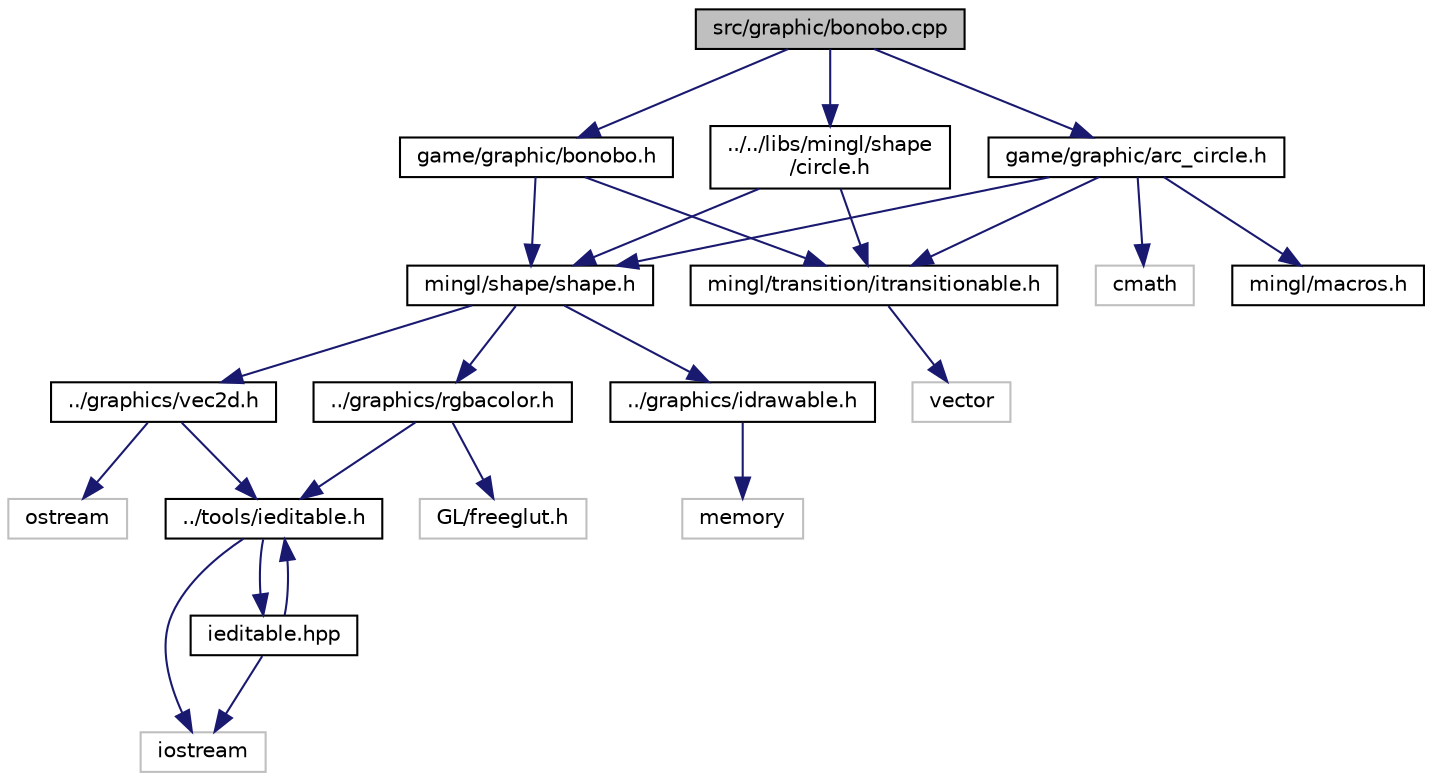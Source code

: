 digraph "src/graphic/bonobo.cpp"
{
 // LATEX_PDF_SIZE
  edge [fontname="Helvetica",fontsize="10",labelfontname="Helvetica",labelfontsize="10"];
  node [fontname="Helvetica",fontsize="10",shape=record];
  Node1 [label="src/graphic/bonobo.cpp",height=0.2,width=0.4,color="black", fillcolor="grey75", style="filled", fontcolor="black",tooltip="Représente un bonobo."];
  Node1 -> Node2 [color="midnightblue",fontsize="10",style="solid",fontname="Helvetica"];
  Node2 [label="game/graphic/bonobo.h",height=0.2,width=0.4,color="black", fillcolor="white", style="filled",URL="$bonobo_8h.html",tooltip="Représente un bonobo."];
  Node2 -> Node3 [color="midnightblue",fontsize="10",style="solid",fontname="Helvetica"];
  Node3 [label="mingl/shape/shape.h",height=0.2,width=0.4,color="black", fillcolor="white", style="filled",URL="$shape_8h.html",tooltip="Représente une forme."];
  Node3 -> Node4 [color="midnightblue",fontsize="10",style="solid",fontname="Helvetica"];
  Node4 [label="../graphics/idrawable.h",height=0.2,width=0.4,color="black", fillcolor="white", style="filled",URL="$idrawable_8h.html",tooltip="Interface pour un objet affichable."];
  Node4 -> Node5 [color="midnightblue",fontsize="10",style="solid",fontname="Helvetica"];
  Node5 [label="memory",height=0.2,width=0.4,color="grey75", fillcolor="white", style="filled",tooltip=" "];
  Node3 -> Node6 [color="midnightblue",fontsize="10",style="solid",fontname="Helvetica"];
  Node6 [label="../graphics/rgbacolor.h",height=0.2,width=0.4,color="black", fillcolor="white", style="filled",URL="$rgbacolor_8h.html",tooltip="Représente une couleur RGBA."];
  Node6 -> Node7 [color="midnightblue",fontsize="10",style="solid",fontname="Helvetica"];
  Node7 [label="GL/freeglut.h",height=0.2,width=0.4,color="grey75", fillcolor="white", style="filled",tooltip=" "];
  Node6 -> Node8 [color="midnightblue",fontsize="10",style="solid",fontname="Helvetica"];
  Node8 [label="../tools/ieditable.h",height=0.2,width=0.4,color="black", fillcolor="white", style="filled",URL="$ieditable_8h.html",tooltip="declaration de la classe CEditable dans nsUtil"];
  Node8 -> Node9 [color="midnightblue",fontsize="10",style="solid",fontname="Helvetica"];
  Node9 [label="iostream",height=0.2,width=0.4,color="grey75", fillcolor="white", style="filled",tooltip=" "];
  Node8 -> Node10 [color="midnightblue",fontsize="10",style="solid",fontname="Helvetica"];
  Node10 [label="ieditable.hpp",height=0.2,width=0.4,color="black", fillcolor="white", style="filled",URL="$ieditable_8hpp.html",tooltip=" "];
  Node10 -> Node9 [color="midnightblue",fontsize="10",style="solid",fontname="Helvetica"];
  Node10 -> Node8 [color="midnightblue",fontsize="10",style="solid",fontname="Helvetica"];
  Node3 -> Node11 [color="midnightblue",fontsize="10",style="solid",fontname="Helvetica"];
  Node11 [label="../graphics/vec2d.h",height=0.2,width=0.4,color="black", fillcolor="white", style="filled",URL="$vec2d_8h.html",tooltip="Représente un vecteur sur deux dimensions."];
  Node11 -> Node12 [color="midnightblue",fontsize="10",style="solid",fontname="Helvetica"];
  Node12 [label="ostream",height=0.2,width=0.4,color="grey75", fillcolor="white", style="filled",tooltip=" "];
  Node11 -> Node8 [color="midnightblue",fontsize="10",style="solid",fontname="Helvetica"];
  Node2 -> Node13 [color="midnightblue",fontsize="10",style="solid",fontname="Helvetica"];
  Node13 [label="mingl/transition/itransitionable.h",height=0.2,width=0.4,color="black", fillcolor="white", style="filled",URL="$itransitionable_8h.html",tooltip="Interface pour objet \"transitionable\"."];
  Node13 -> Node14 [color="midnightblue",fontsize="10",style="solid",fontname="Helvetica"];
  Node14 [label="vector",height=0.2,width=0.4,color="grey75", fillcolor="white", style="filled",tooltip=" "];
  Node1 -> Node15 [color="midnightblue",fontsize="10",style="solid",fontname="Helvetica"];
  Node15 [label="game/graphic/arc_circle.h",height=0.2,width=0.4,color="black", fillcolor="white", style="filled",URL="$arc__circle_8h.html",tooltip="Représente un arc de cercle."];
  Node15 -> Node3 [color="midnightblue",fontsize="10",style="solid",fontname="Helvetica"];
  Node15 -> Node16 [color="midnightblue",fontsize="10",style="solid",fontname="Helvetica"];
  Node16 [label="cmath",height=0.2,width=0.4,color="grey75", fillcolor="white", style="filled",tooltip=" "];
  Node15 -> Node17 [color="midnightblue",fontsize="10",style="solid",fontname="Helvetica"];
  Node17 [label="mingl/macros.h",height=0.2,width=0.4,color="black", fillcolor="white", style="filled",URL="$macros_8h.html",tooltip="Macros utiles."];
  Node15 -> Node13 [color="midnightblue",fontsize="10",style="solid",fontname="Helvetica"];
  Node1 -> Node18 [color="midnightblue",fontsize="10",style="solid",fontname="Helvetica"];
  Node18 [label="../../libs/mingl/shape\l/circle.h",height=0.2,width=0.4,color="black", fillcolor="white", style="filled",URL="$circle_8h.html",tooltip="Représente un cercle."];
  Node18 -> Node3 [color="midnightblue",fontsize="10",style="solid",fontname="Helvetica"];
  Node18 -> Node13 [color="midnightblue",fontsize="10",style="solid",fontname="Helvetica"];
}

